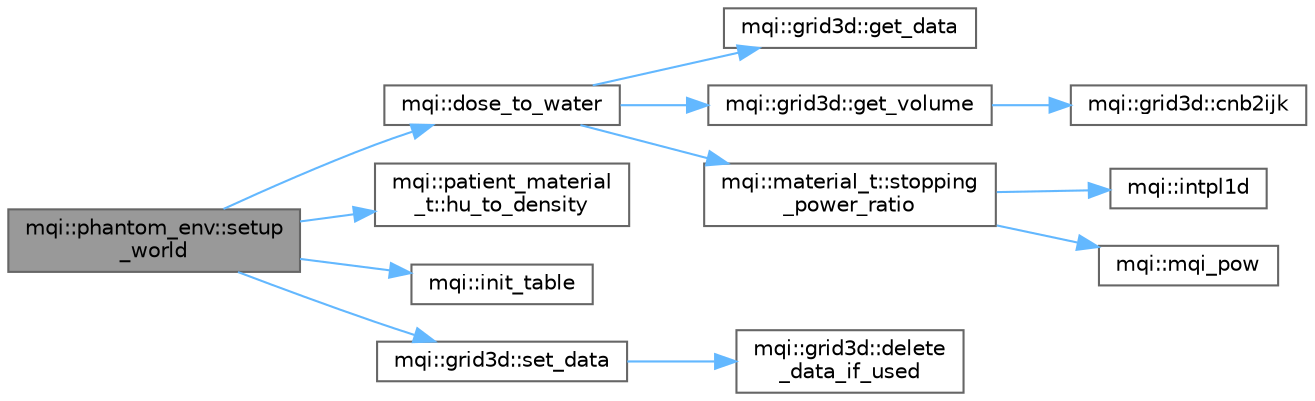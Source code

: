 digraph "mqi::phantom_env::setup_world"
{
 // LATEX_PDF_SIZE
  bgcolor="transparent";
  edge [fontname=Helvetica,fontsize=10,labelfontname=Helvetica,labelfontsize=10];
  node [fontname=Helvetica,fontsize=10,shape=box,height=0.2,width=0.4];
  rankdir="LR";
  Node1 [id="Node000001",label="mqi::phantom_env::setup\l_world",height=0.2,width=0.4,color="gray40", fillcolor="grey60", style="filled", fontcolor="black",tooltip="Sets up the world geometry, including the water phantom."];
  Node1 -> Node2 [id="edge1_Node000001_Node000002",color="steelblue1",style="solid",tooltip=" "];
  Node2 [id="Node000002",label="mqi::dose_to_water",height=0.2,width=0.4,color="grey40", fillcolor="white", style="filled",URL="$namespacemqi.html#adda5b422b7cfb5a2ef8b17d46530a1ca",tooltip="Calculates the dose-to-water for a given particle track."];
  Node2 -> Node3 [id="edge2_Node000002_Node000003",color="steelblue1",style="solid",tooltip=" "];
  Node3 [id="Node000003",label="mqi::grid3d::get_data",height=0.2,width=0.4,color="grey40", fillcolor="white", style="filled",URL="$classmqi_1_1grid3d.html#aba5c88c21de4944b3d8ca112225adf98",tooltip="Gets a pointer to the grid's internal data array."];
  Node2 -> Node4 [id="edge3_Node000002_Node000004",color="steelblue1",style="solid",tooltip=" "];
  Node4 [id="Node000004",label="mqi::grid3d::get_volume",height=0.2,width=0.4,color="grey40", fillcolor="white", style="filled",URL="$classmqi_1_1grid3d.html#a45a0d9383b3503ab8cfc06ffd948a6cc",tooltip="Calculates the volume of a voxel at a given 1D flattened index."];
  Node4 -> Node5 [id="edge4_Node000004_Node000005",color="steelblue1",style="solid",tooltip=" "];
  Node5 [id="Node000005",label="mqi::grid3d::cnb2ijk",height=0.2,width=0.4,color="grey40", fillcolor="white", style="filled",URL="$classmqi_1_1grid3d.html#af31edb87b7afcbc580d4cc66e1a951f4",tooltip="Converts a 1D flattened index back to a 3D index (i,j,k)."];
  Node2 -> Node6 [id="edge5_Node000002_Node000006",color="steelblue1",style="solid",tooltip=" "];
  Node6 [id="Node000006",label="mqi::material_t::stopping\l_power_ratio",height=0.2,width=0.4,color="grey40", fillcolor="white", style="filled",URL="$classmqi_1_1material__t.html#a7c3595f2fd822f213dee88a41af28e2b",tooltip="Calculates the stopping power ratio of the material relative to water."];
  Node6 -> Node7 [id="edge6_Node000006_Node000007",color="steelblue1",style="solid",tooltip=" "];
  Node7 [id="Node000007",label="mqi::intpl1d",height=0.2,width=0.4,color="grey40", fillcolor="white", style="filled",URL="$namespacemqi.html#a3056e4aa71c04575840237dbfe35b397",tooltip="Performs 1D linear interpolation."];
  Node6 -> Node8 [id="edge7_Node000006_Node000008",color="steelblue1",style="solid",tooltip=" "];
  Node8 [id="Node000008",label="mqi::mqi_pow",height=0.2,width=0.4,color="grey40", fillcolor="white", style="filled",URL="$namespacemqi.html#a3da16fe5ac4fb84d05d6d1620464667e",tooltip="Calculates a number raised to a power. Wrapper for pow or powf."];
  Node1 -> Node9 [id="edge8_Node000001_Node000009",color="steelblue1",style="solid",tooltip=" "];
  Node9 [id="Node000009",label="mqi::patient_material\l_t::hu_to_density",height=0.2,width=0.4,color="grey40", fillcolor="white", style="filled",URL="$classmqi_1_1patient__material__t.html#aa17ee10f2f8d44ae7372c015cbfa496e",tooltip="Converts a Hounsfield Unit (HU) value to mass density."];
  Node1 -> Node10 [id="edge9_Node000001_Node000010",color="steelblue1",style="solid",tooltip=" "];
  Node10 [id="Node000010",label="mqi::init_table",height=0.2,width=0.4,color="grey40", fillcolor="white", style="filled",URL="$namespacemqi.html#ad67a4dae353ced6d153cca791bef2553",tooltip="Initializes a hash table on the host (CPU)."];
  Node1 -> Node11 [id="edge10_Node000001_Node000011",color="steelblue1",style="solid",tooltip=" "];
  Node11 [id="Node000011",label="mqi::grid3d::set_data",height=0.2,width=0.4,color="grey40", fillcolor="white", style="filled",URL="$classmqi_1_1grid3d.html#a8c4f5e8338328031efb6da6735cb0a44",tooltip="Sets the grid's data from an externally managed data source."];
  Node11 -> Node12 [id="edge11_Node000011_Node000012",color="steelblue1",style="solid",tooltip=" "];
  Node12 [id="Node000012",label="mqi::grid3d::delete\l_data_if_used",height=0.2,width=0.4,color="grey40", fillcolor="white", style="filled",URL="$classmqi_1_1grid3d.html#a7abab5bbc64b3e40f63976d4079a279e",tooltip="Deletes the internal data array if it has been allocated."];
}
